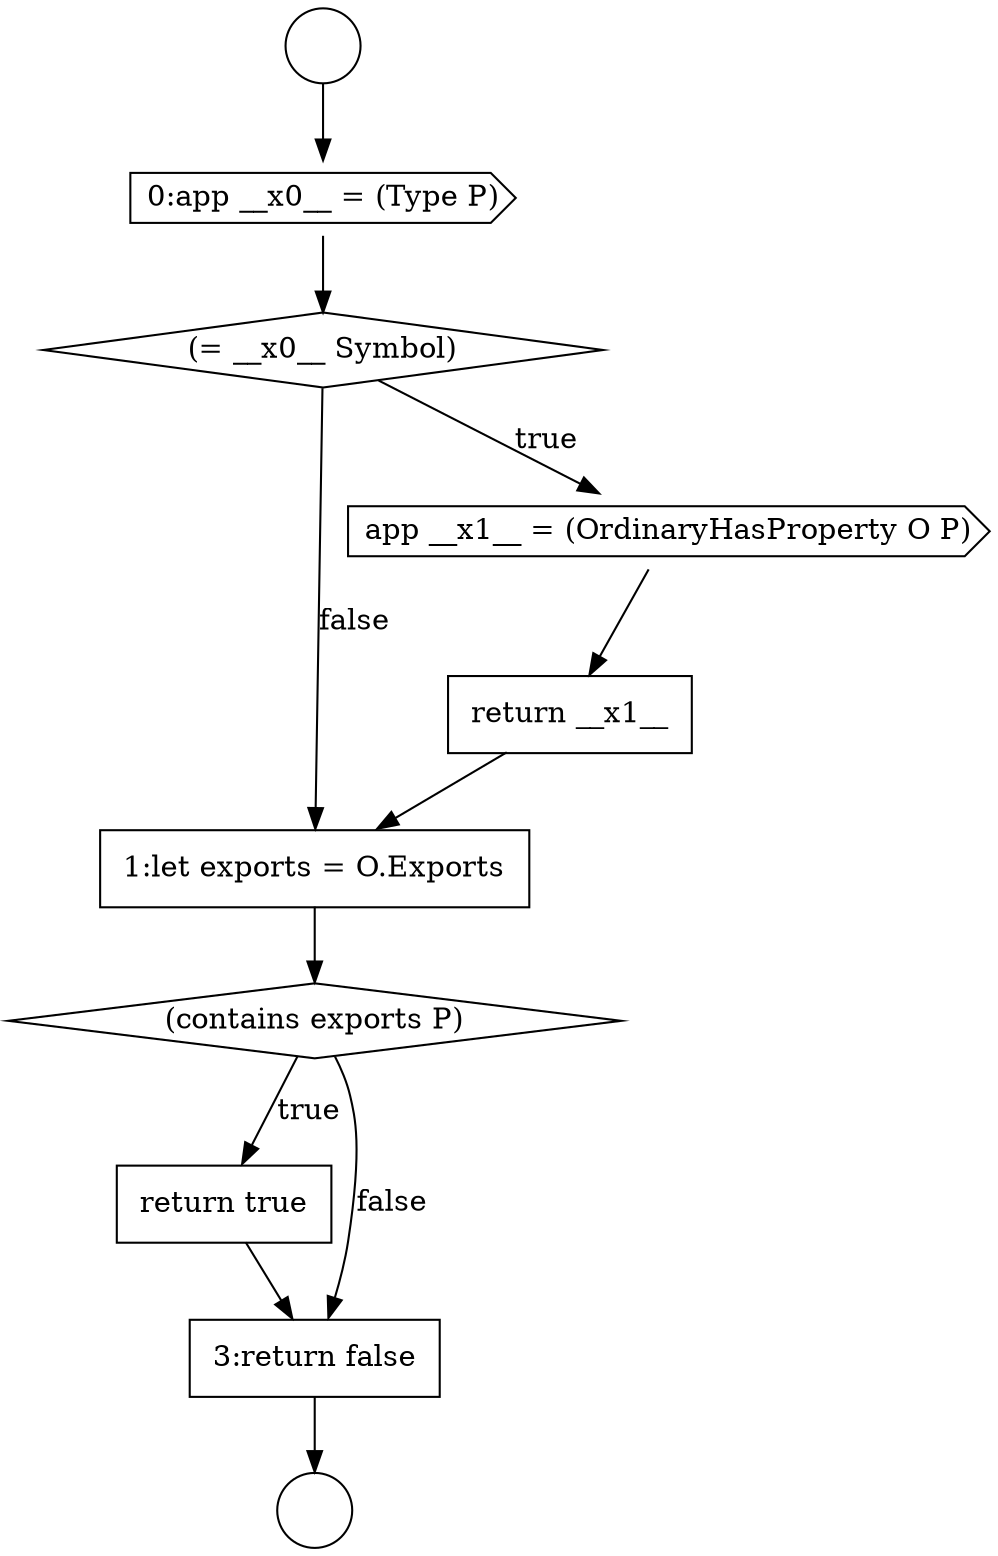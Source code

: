 digraph {
  node2607 [shape=none, margin=0, label=<<font color="black">
    <table border="0" cellborder="1" cellspacing="0" cellpadding="10">
      <tr><td align="left">1:let exports = O.Exports</td></tr>
    </table>
  </font>> color="black" fillcolor="white" style=filled]
  node2603 [shape=cds, label=<<font color="black">0:app __x0__ = (Type P)</font>> color="black" fillcolor="white" style=filled]
  node2609 [shape=none, margin=0, label=<<font color="black">
    <table border="0" cellborder="1" cellspacing="0" cellpadding="10">
      <tr><td align="left">return true</td></tr>
    </table>
  </font>> color="black" fillcolor="white" style=filled]
  node2602 [shape=circle label=" " color="black" fillcolor="white" style=filled]
  node2608 [shape=diamond, label=<<font color="black">(contains exports P)</font>> color="black" fillcolor="white" style=filled]
  node2604 [shape=diamond, label=<<font color="black">(= __x0__ Symbol)</font>> color="black" fillcolor="white" style=filled]
  node2601 [shape=circle label=" " color="black" fillcolor="white" style=filled]
  node2606 [shape=none, margin=0, label=<<font color="black">
    <table border="0" cellborder="1" cellspacing="0" cellpadding="10">
      <tr><td align="left">return __x1__</td></tr>
    </table>
  </font>> color="black" fillcolor="white" style=filled]
  node2605 [shape=cds, label=<<font color="black">app __x1__ = (OrdinaryHasProperty O P)</font>> color="black" fillcolor="white" style=filled]
  node2610 [shape=none, margin=0, label=<<font color="black">
    <table border="0" cellborder="1" cellspacing="0" cellpadding="10">
      <tr><td align="left">3:return false</td></tr>
    </table>
  </font>> color="black" fillcolor="white" style=filled]
  node2609 -> node2610 [ color="black"]
  node2603 -> node2604 [ color="black"]
  node2604 -> node2605 [label=<<font color="black">true</font>> color="black"]
  node2604 -> node2607 [label=<<font color="black">false</font>> color="black"]
  node2607 -> node2608 [ color="black"]
  node2605 -> node2606 [ color="black"]
  node2601 -> node2603 [ color="black"]
  node2608 -> node2609 [label=<<font color="black">true</font>> color="black"]
  node2608 -> node2610 [label=<<font color="black">false</font>> color="black"]
  node2606 -> node2607 [ color="black"]
  node2610 -> node2602 [ color="black"]
}
